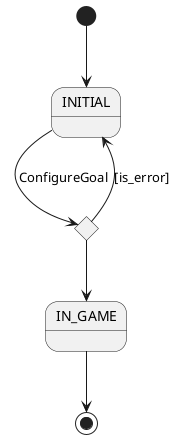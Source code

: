@startuml configureGoal
state INITIAL
state IN_GAME
state if_error <<choice>>

[*] --> INITIAL
INITIAL --> if_error: ConfigureGoal
if_error --> IN_GAME
if_error --> INITIAL: [is_error]
IN_GAME --> [*]
@enduml
